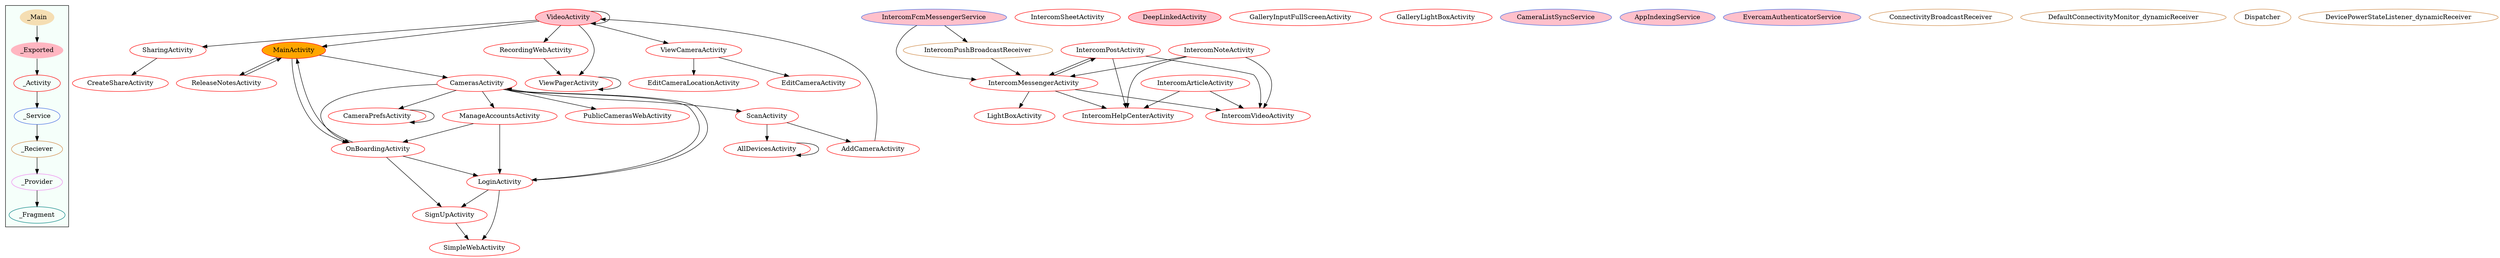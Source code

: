 digraph G {
subgraph cluster_legend{ 
bgcolor=mintcream;
_Activity[color = red];
_Service[color = royalblue];
_Provider[color = violet];
_Reciever[color = peru];
_Fragment[color = teal];
_Main[style=filled, fillcolor=wheat, color = mintcream];
_Exported[style=filled, fillcolor=lightpink, color = mintcream];
_Main -> _Exported -> _Activity -> _Service -> _Reciever -> _Provider -> _Fragment; 
}
SharingActivity[color = red];
CamerasActivity[color = red];
VideoActivity[style=filled, fillcolor=pink, color = red];
IntercomHelpCenterActivity[color = red];
PublicCamerasWebActivity[color = red];
LightBoxActivity[color = red];
AddCameraActivity[color = red];
MainActivity[style=filled, fillcolor=orange, color = red];
IntercomSheetActivity[color = red];
SimpleWebActivity[color = red];
ScanActivity[color = red];
EditCameraLocationActivity[color = red];
ManageAccountsActivity[color = red];
EditCameraActivity[color = red];
OnBoardingActivity[color = red];
IntercomPostActivity[color = red];
IntercomMessengerActivity[color = red];
RecordingWebActivity[color = red];
DeepLinkedActivity[style=filled, fillcolor=pink, color = red];
SignUpActivity[color = red];
CameraPrefsActivity[color = red];
ViewCameraActivity[color = red];
LoginActivity[color = red];
IntercomNoteActivity[color = red];
AllDevicesActivity[color = red];
CreateShareActivity[color = red];
IntercomArticleActivity[color = red];
ReleaseNotesActivity[color = red];
GalleryInputFullScreenActivity[color = red];
IntercomVideoActivity[color = red];
ViewPagerActivity[color = red];
GalleryLightBoxActivity[color = red];
CameraListSyncService[style=filled, fillcolor=pink, color = royalblue];
AppIndexingService[style=filled, fillcolor=pink, color = royalblue];
IntercomFcmMessengerService[style=filled, fillcolor=pink, color = royalblue];
EvercamAuthenticatorService[style=filled, fillcolor=pink, color = royalblue];
IntercomPushBroadcastReceiver[color = peru];
ConnectivityBroadcastReceiver[color = peru];
DefaultConnectivityMonitor_dynamicReceiver[color = peru];
Dispatcher[color = peru];
DevicePowerStateListener_dynamicReceiver[color = peru];
SharingActivity->CreateShareActivity;
CamerasActivity->OnBoardingActivity;
CamerasActivity->PublicCamerasWebActivity;
CamerasActivity->ManageAccountsActivity;
CamerasActivity->LoginActivity;
CamerasActivity->ScanActivity;
CamerasActivity->CameraPrefsActivity;
VideoActivity->VideoActivity;
VideoActivity->SharingActivity;
VideoActivity->RecordingWebActivity;
VideoActivity->MainActivity;
VideoActivity->ViewPagerActivity;
VideoActivity->ViewCameraActivity;
SignUpActivity->SimpleWebActivity;
ViewCameraActivity->EditCameraLocationActivity;
ViewCameraActivity->EditCameraActivity;
CameraPrefsActivity->CameraPrefsActivity;
LoginActivity->SignUpActivity;
LoginActivity->CamerasActivity;
LoginActivity->SimpleWebActivity;
AddCameraActivity->VideoActivity;
IntercomNoteActivity->IntercomMessengerActivity;
IntercomNoteActivity->IntercomVideoActivity;
IntercomNoteActivity->IntercomHelpCenterActivity;
AllDevicesActivity->AllDevicesActivity;
IntercomArticleActivity->IntercomHelpCenterActivity;
IntercomArticleActivity->IntercomVideoActivity;
MainActivity->ReleaseNotesActivity;
MainActivity->CamerasActivity;
MainActivity->OnBoardingActivity;
ReleaseNotesActivity->MainActivity;
IntercomPushBroadcastReceiver->IntercomMessengerActivity;
ScanActivity->AddCameraActivity;
ScanActivity->AllDevicesActivity;
ManageAccountsActivity->OnBoardingActivity;
ManageAccountsActivity->LoginActivity;
ViewPagerActivity->ViewPagerActivity;
OnBoardingActivity->MainActivity;
OnBoardingActivity->SignUpActivity;
OnBoardingActivity->LoginActivity;
IntercomPostActivity->IntercomMessengerActivity;
IntercomPostActivity->IntercomHelpCenterActivity;
IntercomPostActivity->IntercomVideoActivity;
IntercomMessengerActivity->LightBoxActivity;
IntercomMessengerActivity->IntercomPostActivity;
IntercomMessengerActivity->IntercomVideoActivity;
IntercomMessengerActivity->IntercomHelpCenterActivity;
RecordingWebActivity->ViewPagerActivity;
IntercomFcmMessengerService->IntercomMessengerActivity;
IntercomFcmMessengerService->IntercomPushBroadcastReceiver;
}
